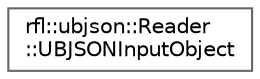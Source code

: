 digraph "类继承关系图"
{
 // LATEX_PDF_SIZE
  bgcolor="transparent";
  edge [fontname=Helvetica,fontsize=10,labelfontname=Helvetica,labelfontsize=10];
  node [fontname=Helvetica,fontsize=10,shape=box,height=0.2,width=0.4];
  rankdir="LR";
  Node0 [id="Node000000",label="rfl::ubjson::Reader\l::UBJSONInputObject",height=0.2,width=0.4,color="grey40", fillcolor="white", style="filled",URL="$structrfl_1_1ubjson_1_1_reader_1_1_u_b_j_s_o_n_input_object.html",tooltip=" "];
}
